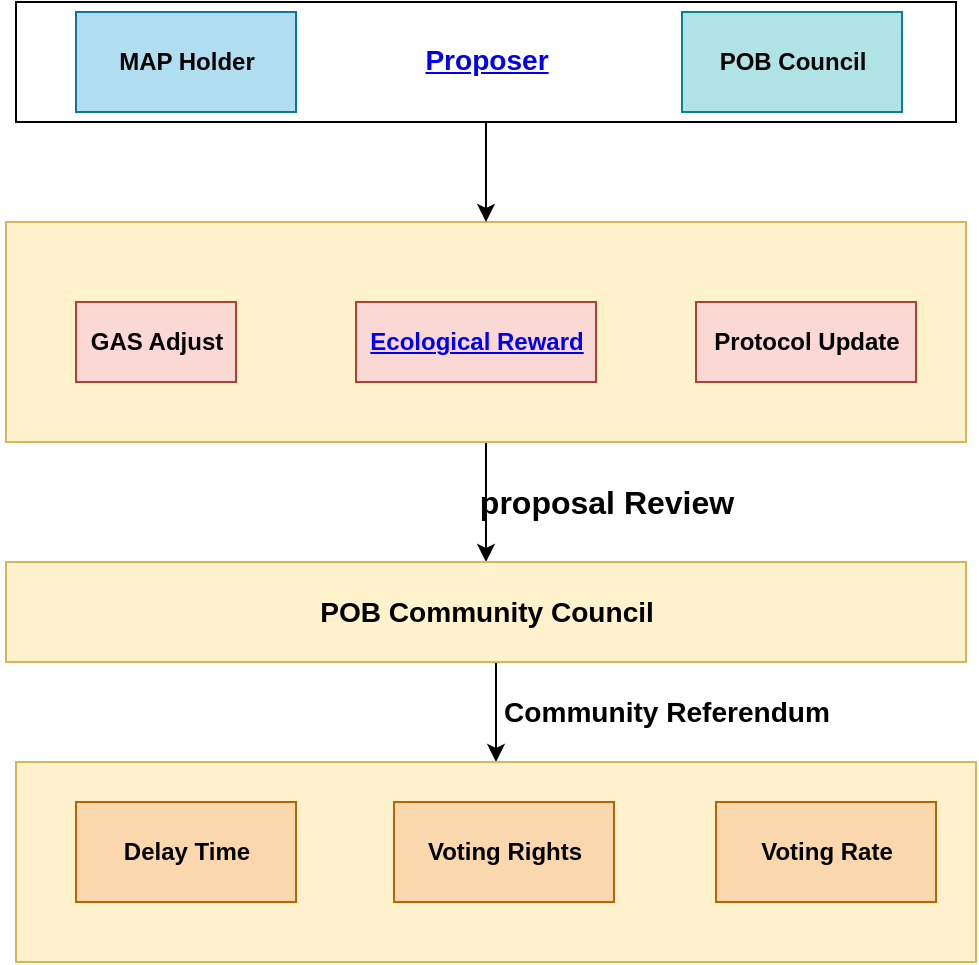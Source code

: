 <mxfile version="12.2.9" type="github" pages="1">
  <diagram id="Vx2bNyZ79DJesSIGPruC" name="第 1 页">
    <mxGraphModel dx="1380" dy="1956" grid="1" gridSize="10" guides="1" tooltips="1" connect="1" arrows="1" fold="1" page="1" pageScale="1" pageWidth="827" pageHeight="1169" math="0" shadow="0">
      <root>
        <mxCell id="0"/>
        <mxCell id="1" parent="0"/>
        <mxCell id="P_fZrEGO0k54oSY-orP9-52" style="edgeStyle=orthogonalEdgeStyle;rounded=0;orthogonalLoop=1;jettySize=auto;html=1;entryX=0.5;entryY=0;entryDx=0;entryDy=0;" edge="1" parent="1" source="P_fZrEGO0k54oSY-orP9-2" target="P_fZrEGO0k54oSY-orP9-17">
          <mxGeometry relative="1" as="geometry">
            <mxPoint x="315" y="240" as="targetPoint"/>
            <Array as="points"/>
          </mxGeometry>
        </mxCell>
        <mxCell id="P_fZrEGO0k54oSY-orP9-2" value="&lt;span style=&quot;color: rgba(0 , 0 , 0 , 0) ; font-family: monospace ; font-size: 0px&quot;&gt;%3CmxGraphModel%3E%3Croot%3E%3CmxCell%20id%3D%220%22%2F%3E%3CmxCell%20id%3D%221%22%20parent%3D%220%22%2F%3E%3CmxCell%20id%3D%222%22%20value%3D%22GAS%E8%B0%83%E6%95%B4%22%20style%3D%22html%3D1%3BfillColor%3D%231ba1e2%3BstrokeColor%3D%23006EAF%3BfontColor%3D%23ffffff%3B%22%20vertex%3D%221%22%20parent%3D%221%22%3E%3CmxGeometry%20x%3D%22210%22%20y%3D%22120%22%20width%3D%2250%22%20height%3D%2240%22%20as%3D%22geometry%22%2F%3E%3C%2FmxCell%3E%3C%2Froot%3E%3C%2FmxGraphModel%3E&lt;/span&gt;" style="html=1;fillColor=#fff2cc;strokeColor=#d6b656;" vertex="1" parent="1">
          <mxGeometry x="75" y="90" width="480" height="110" as="geometry"/>
        </mxCell>
        <mxCell id="P_fZrEGO0k54oSY-orP9-3" value="MAP用户" style="html=1;fillColor=#fff2cc;strokeColor=#d6b656;" vertex="1" parent="1">
          <mxGeometry x="95" y="-15" width="110" height="50" as="geometry"/>
        </mxCell>
        <mxCell id="P_fZrEGO0k54oSY-orP9-4" value="POB理事会" style="html=1;fillColor=#fff2cc;strokeColor=#d6b656;" vertex="1" parent="1">
          <mxGeometry x="410" y="-15" width="110" height="50" as="geometry"/>
        </mxCell>
        <mxCell id="P_fZrEGO0k54oSY-orP9-22" value="" style="edgeStyle=orthogonalEdgeStyle;rounded=0;orthogonalLoop=1;jettySize=auto;html=1;" edge="1" parent="1" source="P_fZrEGO0k54oSY-orP9-17" target="P_fZrEGO0k54oSY-orP9-21">
          <mxGeometry relative="1" as="geometry">
            <Array as="points">
              <mxPoint x="320" y="320"/>
              <mxPoint x="320" y="320"/>
            </Array>
          </mxGeometry>
        </mxCell>
        <mxCell id="P_fZrEGO0k54oSY-orP9-21" value="公投" style="html=1;fillColor=#fff2cc;strokeColor=#d6b656;" vertex="1" parent="1">
          <mxGeometry x="80" y="360" width="480" height="100" as="geometry"/>
        </mxCell>
        <mxCell id="P_fZrEGO0k54oSY-orP9-19" value="&lt;h4&gt;&lt;span lang=&quot;EN-US&quot; style=&quot;font-size: 12.0pt ; font-family: &amp;#34;calibri&amp;#34; , sans-serif&quot;&gt;&lt;b&gt;&lt;span lang=&quot;EN-US&quot; style=&quot;font-size: 12.0pt ; font-family: &amp;#34;calibri&amp;#34; , sans-serif&quot;&gt;proposal&amp;nbsp;&lt;/span&gt;Review&lt;/b&gt;&lt;/span&gt;&lt;/h4&gt;" style="text;html=1;align=center;verticalAlign=middle;resizable=0;points=[];;autosize=1;" vertex="1" parent="1">
          <mxGeometry x="310" y="205" width="130" height="50" as="geometry"/>
        </mxCell>
        <mxCell id="P_fZrEGO0k54oSY-orP9-17" value="&lt;h3&gt;&lt;b&gt;POB Community Council&lt;/b&gt;&lt;/h3&gt;" style="html=1;fillColor=#fff2cc;strokeColor=#d6b656;" vertex="1" parent="1">
          <mxGeometry x="75" y="260" width="480" height="50" as="geometry"/>
        </mxCell>
        <mxCell id="P_fZrEGO0k54oSY-orP9-24" value="&lt;b&gt;GAS Adjust&lt;/b&gt;" style="html=1;fillColor=#fad9d5;strokeColor=#ae4132;" vertex="1" parent="1">
          <mxGeometry x="110" y="130" width="80" height="40" as="geometry"/>
        </mxCell>
        <mxCell id="P_fZrEGO0k54oSY-orP9-25" value="&lt;h4&gt;&lt;a name=&quot;header-n139&quot;&gt;&lt;span lang=&quot;EN-US&quot;&gt;Ecological Reward&lt;/span&gt;&lt;/a&gt;&lt;span lang=&quot;EN-US&quot;&gt;&lt;/span&gt;&lt;/h4&gt;" style="html=1;fillColor=#fad9d5;strokeColor=#ae4132;" vertex="1" parent="1">
          <mxGeometry x="250" y="130" width="120" height="40" as="geometry"/>
        </mxCell>
        <mxCell id="P_fZrEGO0k54oSY-orP9-27" value="&lt;b&gt;Protocol Update&lt;/b&gt;" style="html=1;fillColor=#fad9d5;strokeColor=#ae4132;" vertex="1" parent="1">
          <mxGeometry x="420" y="130" width="110" height="40" as="geometry"/>
        </mxCell>
        <mxCell id="P_fZrEGO0k54oSY-orP9-28" value="&lt;b&gt;Delay Time&lt;/b&gt;" style="html=1;fillColor=#fad7ac;strokeColor=#b46504;" vertex="1" parent="1">
          <mxGeometry x="110" y="380" width="110" height="50" as="geometry"/>
        </mxCell>
        <mxCell id="P_fZrEGO0k54oSY-orP9-29" value="&lt;b&gt;Voting Rights&lt;/b&gt;" style="html=1;fillColor=#fad7ac;strokeColor=#b46504;" vertex="1" parent="1">
          <mxGeometry x="269" y="380" width="110" height="50" as="geometry"/>
        </mxCell>
        <mxCell id="P_fZrEGO0k54oSY-orP9-30" value="&lt;b&gt;Voting Rate&lt;/b&gt;" style="html=1;fillColor=#fad7ac;strokeColor=#b46504;" vertex="1" parent="1">
          <mxGeometry x="430" y="380" width="110" height="50" as="geometry"/>
        </mxCell>
        <mxCell id="P_fZrEGO0k54oSY-orP9-45" style="edgeStyle=orthogonalEdgeStyle;rounded=0;orthogonalLoop=1;jettySize=auto;html=1;exitX=0;exitY=0.5;exitDx=0;exitDy=0;entryX=0;entryY=0.5;entryDx=0;entryDy=0;" edge="1" parent="1" source="P_fZrEGO0k54oSY-orP9-39" target="P_fZrEGO0k54oSY-orP9-43">
          <mxGeometry relative="1" as="geometry"/>
        </mxCell>
        <mxCell id="P_fZrEGO0k54oSY-orP9-49" style="edgeStyle=orthogonalEdgeStyle;rounded=0;orthogonalLoop=1;jettySize=auto;html=1;" edge="1" parent="1" source="P_fZrEGO0k54oSY-orP9-39">
          <mxGeometry relative="1" as="geometry">
            <mxPoint x="315" y="90" as="targetPoint"/>
          </mxGeometry>
        </mxCell>
        <mxCell id="P_fZrEGO0k54oSY-orP9-39" value="&lt;h3&gt;&lt;a name=&quot;header-n51&quot;&gt;&lt;span lang=&quot;EN-US&quot;&gt;Proposer&lt;/span&gt;&lt;/a&gt;&lt;/h3&gt;&lt;h4&gt;&lt;span lang=&quot;EN-US&quot;&gt;&lt;/span&gt;&lt;/h4&gt;" style="html=1;" vertex="1" parent="1">
          <mxGeometry x="80" y="-20" width="470" height="60" as="geometry"/>
        </mxCell>
        <mxCell id="P_fZrEGO0k54oSY-orP9-43" value="&lt;b&gt;MAP Holder&lt;/b&gt;" style="html=1;fillColor=#b1ddf0;strokeColor=#10739e;" vertex="1" parent="1">
          <mxGeometry x="110" y="-15" width="110" height="50" as="geometry"/>
        </mxCell>
        <mxCell id="P_fZrEGO0k54oSY-orP9-44" value="&lt;b&gt;POB Council&lt;/b&gt;" style="html=1;fillColor=#b0e3e6;strokeColor=#0e8088;" vertex="1" parent="1">
          <mxGeometry x="413" y="-15" width="110" height="50" as="geometry"/>
        </mxCell>
        <mxCell id="P_fZrEGO0k54oSY-orP9-53" value="&lt;h4&gt;&lt;br&gt;&lt;/h4&gt;" style="text;html=1;align=center;verticalAlign=middle;resizable=0;points=[];;autosize=1;" vertex="1" parent="1">
          <mxGeometry x="420" y="310" width="20" height="50" as="geometry"/>
        </mxCell>
        <mxCell id="P_fZrEGO0k54oSY-orP9-58" value="&lt;h3&gt;Community Referendum&lt;/h3&gt;" style="text;html=1;align=center;verticalAlign=middle;resizable=0;points=[];;autosize=1;" vertex="1" parent="1">
          <mxGeometry x="315" y="310" width="180" height="50" as="geometry"/>
        </mxCell>
      </root>
    </mxGraphModel>
  </diagram>
</mxfile>
